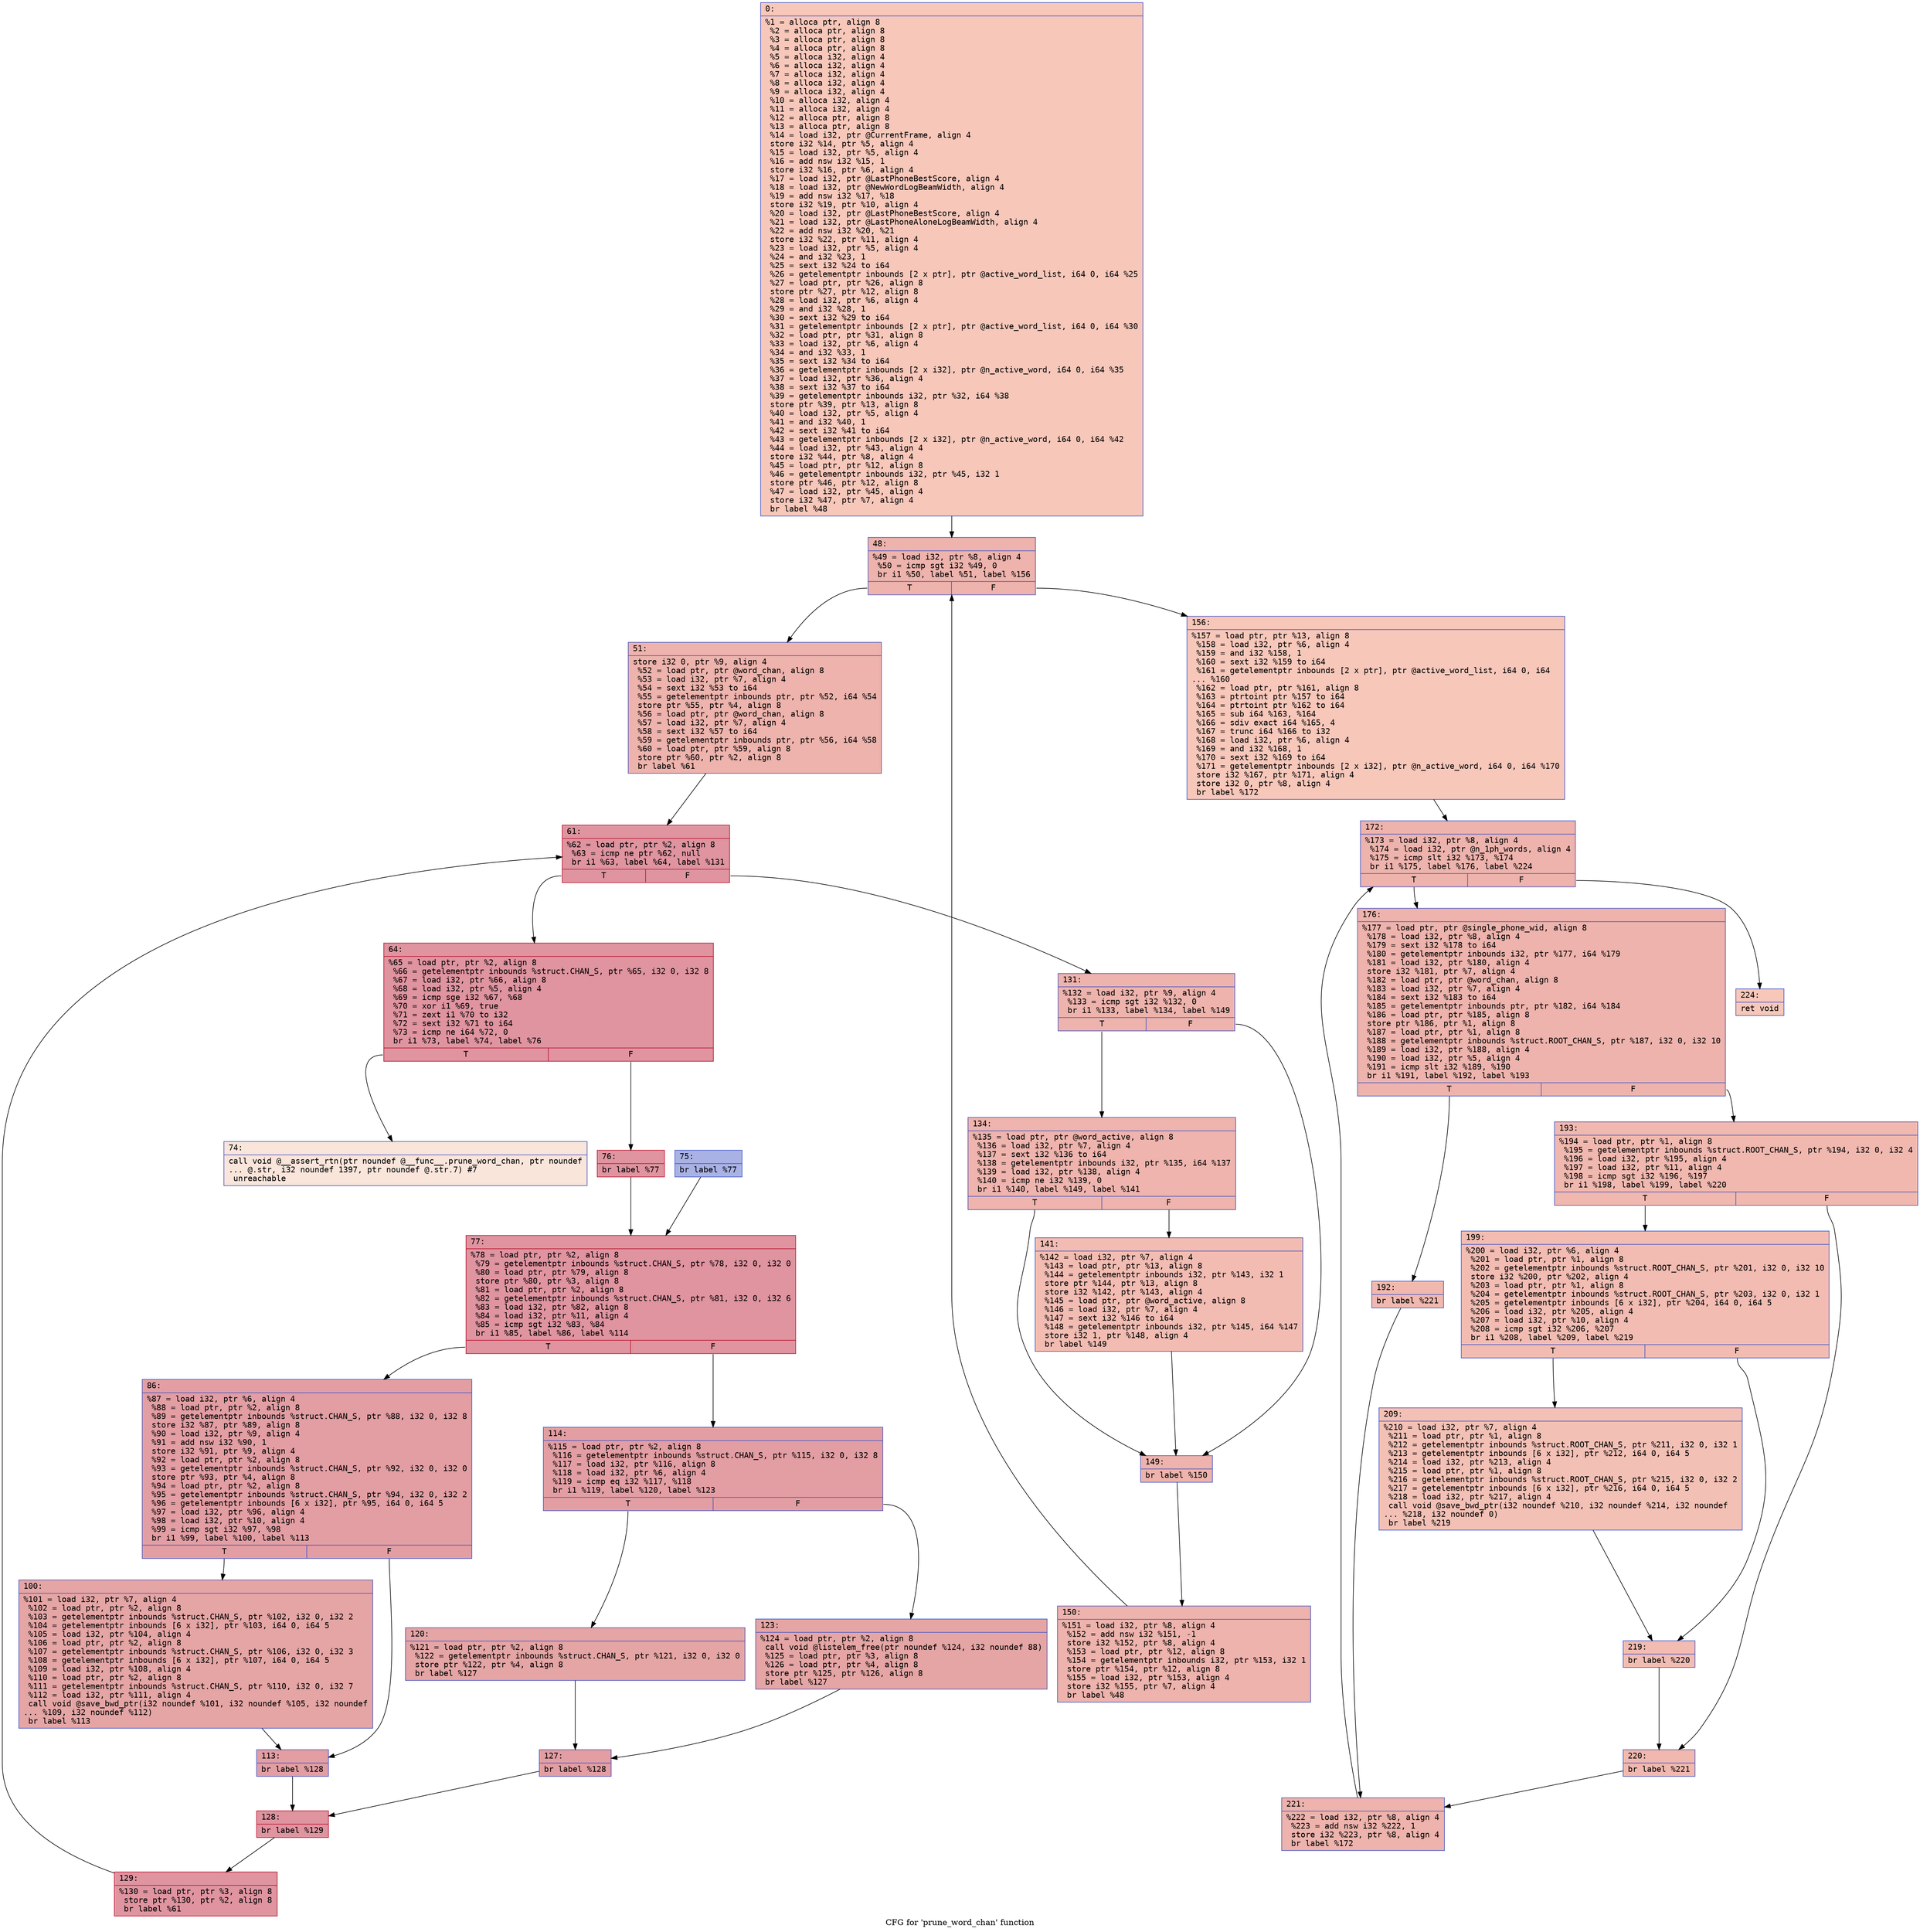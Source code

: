 digraph "CFG for 'prune_word_chan' function" {
	label="CFG for 'prune_word_chan' function";

	Node0x600002036990 [shape=record,color="#3d50c3ff", style=filled, fillcolor="#ec7f6370" fontname="Courier",label="{0:\l|  %1 = alloca ptr, align 8\l  %2 = alloca ptr, align 8\l  %3 = alloca ptr, align 8\l  %4 = alloca ptr, align 8\l  %5 = alloca i32, align 4\l  %6 = alloca i32, align 4\l  %7 = alloca i32, align 4\l  %8 = alloca i32, align 4\l  %9 = alloca i32, align 4\l  %10 = alloca i32, align 4\l  %11 = alloca i32, align 4\l  %12 = alloca ptr, align 8\l  %13 = alloca ptr, align 8\l  %14 = load i32, ptr @CurrentFrame, align 4\l  store i32 %14, ptr %5, align 4\l  %15 = load i32, ptr %5, align 4\l  %16 = add nsw i32 %15, 1\l  store i32 %16, ptr %6, align 4\l  %17 = load i32, ptr @LastPhoneBestScore, align 4\l  %18 = load i32, ptr @NewWordLogBeamWidth, align 4\l  %19 = add nsw i32 %17, %18\l  store i32 %19, ptr %10, align 4\l  %20 = load i32, ptr @LastPhoneBestScore, align 4\l  %21 = load i32, ptr @LastPhoneAloneLogBeamWidth, align 4\l  %22 = add nsw i32 %20, %21\l  store i32 %22, ptr %11, align 4\l  %23 = load i32, ptr %5, align 4\l  %24 = and i32 %23, 1\l  %25 = sext i32 %24 to i64\l  %26 = getelementptr inbounds [2 x ptr], ptr @active_word_list, i64 0, i64 %25\l  %27 = load ptr, ptr %26, align 8\l  store ptr %27, ptr %12, align 8\l  %28 = load i32, ptr %6, align 4\l  %29 = and i32 %28, 1\l  %30 = sext i32 %29 to i64\l  %31 = getelementptr inbounds [2 x ptr], ptr @active_word_list, i64 0, i64 %30\l  %32 = load ptr, ptr %31, align 8\l  %33 = load i32, ptr %6, align 4\l  %34 = and i32 %33, 1\l  %35 = sext i32 %34 to i64\l  %36 = getelementptr inbounds [2 x i32], ptr @n_active_word, i64 0, i64 %35\l  %37 = load i32, ptr %36, align 4\l  %38 = sext i32 %37 to i64\l  %39 = getelementptr inbounds i32, ptr %32, i64 %38\l  store ptr %39, ptr %13, align 8\l  %40 = load i32, ptr %5, align 4\l  %41 = and i32 %40, 1\l  %42 = sext i32 %41 to i64\l  %43 = getelementptr inbounds [2 x i32], ptr @n_active_word, i64 0, i64 %42\l  %44 = load i32, ptr %43, align 4\l  store i32 %44, ptr %8, align 4\l  %45 = load ptr, ptr %12, align 8\l  %46 = getelementptr inbounds i32, ptr %45, i32 1\l  store ptr %46, ptr %12, align 8\l  %47 = load i32, ptr %45, align 4\l  store i32 %47, ptr %7, align 4\l  br label %48\l}"];
	Node0x600002036990 -> Node0x6000020369e0[tooltip="0 -> 48\nProbability 100.00%" ];
	Node0x6000020369e0 [shape=record,color="#3d50c3ff", style=filled, fillcolor="#d6524470" fontname="Courier",label="{48:\l|  %49 = load i32, ptr %8, align 4\l  %50 = icmp sgt i32 %49, 0\l  br i1 %50, label %51, label %156\l|{<s0>T|<s1>F}}"];
	Node0x6000020369e0:s0 -> Node0x600002036a30[tooltip="48 -> 51\nProbability 96.88%" ];
	Node0x6000020369e0:s1 -> Node0x6000020370c0[tooltip="48 -> 156\nProbability 3.12%" ];
	Node0x600002036a30 [shape=record,color="#3d50c3ff", style=filled, fillcolor="#d6524470" fontname="Courier",label="{51:\l|  store i32 0, ptr %9, align 4\l  %52 = load ptr, ptr @word_chan, align 8\l  %53 = load i32, ptr %7, align 4\l  %54 = sext i32 %53 to i64\l  %55 = getelementptr inbounds ptr, ptr %52, i64 %54\l  store ptr %55, ptr %4, align 8\l  %56 = load ptr, ptr @word_chan, align 8\l  %57 = load i32, ptr %7, align 4\l  %58 = sext i32 %57 to i64\l  %59 = getelementptr inbounds ptr, ptr %56, i64 %58\l  %60 = load ptr, ptr %59, align 8\l  store ptr %60, ptr %2, align 8\l  br label %61\l}"];
	Node0x600002036a30 -> Node0x600002036a80[tooltip="51 -> 61\nProbability 100.00%" ];
	Node0x600002036a80 [shape=record,color="#b70d28ff", style=filled, fillcolor="#b70d2870" fontname="Courier",label="{61:\l|  %62 = load ptr, ptr %2, align 8\l  %63 = icmp ne ptr %62, null\l  br i1 %63, label %64, label %131\l|{<s0>T|<s1>F}}"];
	Node0x600002036a80:s0 -> Node0x600002036ad0[tooltip="61 -> 64\nProbability 96.88%" ];
	Node0x600002036a80:s1 -> Node0x600002036f30[tooltip="61 -> 131\nProbability 3.12%" ];
	Node0x600002036ad0 [shape=record,color="#b70d28ff", style=filled, fillcolor="#b70d2870" fontname="Courier",label="{64:\l|  %65 = load ptr, ptr %2, align 8\l  %66 = getelementptr inbounds %struct.CHAN_S, ptr %65, i32 0, i32 8\l  %67 = load i32, ptr %66, align 8\l  %68 = load i32, ptr %5, align 4\l  %69 = icmp sge i32 %67, %68\l  %70 = xor i1 %69, true\l  %71 = zext i1 %70 to i32\l  %72 = sext i32 %71 to i64\l  %73 = icmp ne i64 %72, 0\l  br i1 %73, label %74, label %76\l|{<s0>T|<s1>F}}"];
	Node0x600002036ad0:s0 -> Node0x600002036b20[tooltip="64 -> 74\nProbability 0.00%" ];
	Node0x600002036ad0:s1 -> Node0x600002036bc0[tooltip="64 -> 76\nProbability 100.00%" ];
	Node0x600002036b20 [shape=record,color="#3d50c3ff", style=filled, fillcolor="#f4c5ad70" fontname="Courier",label="{74:\l|  call void @__assert_rtn(ptr noundef @__func__.prune_word_chan, ptr noundef\l... @.str, i32 noundef 1397, ptr noundef @.str.7) #7\l  unreachable\l}"];
	Node0x600002036b70 [shape=record,color="#3d50c3ff", style=filled, fillcolor="#3d50c370" fontname="Courier",label="{75:\l|  br label %77\l}"];
	Node0x600002036b70 -> Node0x600002036c10[tooltip="75 -> 77\nProbability 100.00%" ];
	Node0x600002036bc0 [shape=record,color="#b70d28ff", style=filled, fillcolor="#b70d2870" fontname="Courier",label="{76:\l|  br label %77\l}"];
	Node0x600002036bc0 -> Node0x600002036c10[tooltip="76 -> 77\nProbability 100.00%" ];
	Node0x600002036c10 [shape=record,color="#b70d28ff", style=filled, fillcolor="#b70d2870" fontname="Courier",label="{77:\l|  %78 = load ptr, ptr %2, align 8\l  %79 = getelementptr inbounds %struct.CHAN_S, ptr %78, i32 0, i32 0\l  %80 = load ptr, ptr %79, align 8\l  store ptr %80, ptr %3, align 8\l  %81 = load ptr, ptr %2, align 8\l  %82 = getelementptr inbounds %struct.CHAN_S, ptr %81, i32 0, i32 6\l  %83 = load i32, ptr %82, align 8\l  %84 = load i32, ptr %11, align 4\l  %85 = icmp sgt i32 %83, %84\l  br i1 %85, label %86, label %114\l|{<s0>T|<s1>F}}"];
	Node0x600002036c10:s0 -> Node0x600002036c60[tooltip="77 -> 86\nProbability 50.00%" ];
	Node0x600002036c10:s1 -> Node0x600002036d50[tooltip="77 -> 114\nProbability 50.00%" ];
	Node0x600002036c60 [shape=record,color="#3d50c3ff", style=filled, fillcolor="#be242e70" fontname="Courier",label="{86:\l|  %87 = load i32, ptr %6, align 4\l  %88 = load ptr, ptr %2, align 8\l  %89 = getelementptr inbounds %struct.CHAN_S, ptr %88, i32 0, i32 8\l  store i32 %87, ptr %89, align 8\l  %90 = load i32, ptr %9, align 4\l  %91 = add nsw i32 %90, 1\l  store i32 %91, ptr %9, align 4\l  %92 = load ptr, ptr %2, align 8\l  %93 = getelementptr inbounds %struct.CHAN_S, ptr %92, i32 0, i32 0\l  store ptr %93, ptr %4, align 8\l  %94 = load ptr, ptr %2, align 8\l  %95 = getelementptr inbounds %struct.CHAN_S, ptr %94, i32 0, i32 2\l  %96 = getelementptr inbounds [6 x i32], ptr %95, i64 0, i64 5\l  %97 = load i32, ptr %96, align 4\l  %98 = load i32, ptr %10, align 4\l  %99 = icmp sgt i32 %97, %98\l  br i1 %99, label %100, label %113\l|{<s0>T|<s1>F}}"];
	Node0x600002036c60:s0 -> Node0x600002036cb0[tooltip="86 -> 100\nProbability 50.00%" ];
	Node0x600002036c60:s1 -> Node0x600002036d00[tooltip="86 -> 113\nProbability 50.00%" ];
	Node0x600002036cb0 [shape=record,color="#3d50c3ff", style=filled, fillcolor="#c5333470" fontname="Courier",label="{100:\l|  %101 = load i32, ptr %7, align 4\l  %102 = load ptr, ptr %2, align 8\l  %103 = getelementptr inbounds %struct.CHAN_S, ptr %102, i32 0, i32 2\l  %104 = getelementptr inbounds [6 x i32], ptr %103, i64 0, i64 5\l  %105 = load i32, ptr %104, align 4\l  %106 = load ptr, ptr %2, align 8\l  %107 = getelementptr inbounds %struct.CHAN_S, ptr %106, i32 0, i32 3\l  %108 = getelementptr inbounds [6 x i32], ptr %107, i64 0, i64 5\l  %109 = load i32, ptr %108, align 4\l  %110 = load ptr, ptr %2, align 8\l  %111 = getelementptr inbounds %struct.CHAN_S, ptr %110, i32 0, i32 7\l  %112 = load i32, ptr %111, align 4\l  call void @save_bwd_ptr(i32 noundef %101, i32 noundef %105, i32 noundef\l... %109, i32 noundef %112)\l  br label %113\l}"];
	Node0x600002036cb0 -> Node0x600002036d00[tooltip="100 -> 113\nProbability 100.00%" ];
	Node0x600002036d00 [shape=record,color="#3d50c3ff", style=filled, fillcolor="#be242e70" fontname="Courier",label="{113:\l|  br label %128\l}"];
	Node0x600002036d00 -> Node0x600002036e90[tooltip="113 -> 128\nProbability 100.00%" ];
	Node0x600002036d50 [shape=record,color="#3d50c3ff", style=filled, fillcolor="#be242e70" fontname="Courier",label="{114:\l|  %115 = load ptr, ptr %2, align 8\l  %116 = getelementptr inbounds %struct.CHAN_S, ptr %115, i32 0, i32 8\l  %117 = load i32, ptr %116, align 8\l  %118 = load i32, ptr %6, align 4\l  %119 = icmp eq i32 %117, %118\l  br i1 %119, label %120, label %123\l|{<s0>T|<s1>F}}"];
	Node0x600002036d50:s0 -> Node0x600002036da0[tooltip="114 -> 120\nProbability 50.00%" ];
	Node0x600002036d50:s1 -> Node0x600002036df0[tooltip="114 -> 123\nProbability 50.00%" ];
	Node0x600002036da0 [shape=record,color="#3d50c3ff", style=filled, fillcolor="#c5333470" fontname="Courier",label="{120:\l|  %121 = load ptr, ptr %2, align 8\l  %122 = getelementptr inbounds %struct.CHAN_S, ptr %121, i32 0, i32 0\l  store ptr %122, ptr %4, align 8\l  br label %127\l}"];
	Node0x600002036da0 -> Node0x600002036e40[tooltip="120 -> 127\nProbability 100.00%" ];
	Node0x600002036df0 [shape=record,color="#3d50c3ff", style=filled, fillcolor="#c5333470" fontname="Courier",label="{123:\l|  %124 = load ptr, ptr %2, align 8\l  call void @listelem_free(ptr noundef %124, i32 noundef 88)\l  %125 = load ptr, ptr %3, align 8\l  %126 = load ptr, ptr %4, align 8\l  store ptr %125, ptr %126, align 8\l  br label %127\l}"];
	Node0x600002036df0 -> Node0x600002036e40[tooltip="123 -> 127\nProbability 100.00%" ];
	Node0x600002036e40 [shape=record,color="#3d50c3ff", style=filled, fillcolor="#be242e70" fontname="Courier",label="{127:\l|  br label %128\l}"];
	Node0x600002036e40 -> Node0x600002036e90[tooltip="127 -> 128\nProbability 100.00%" ];
	Node0x600002036e90 [shape=record,color="#b70d28ff", style=filled, fillcolor="#b70d2870" fontname="Courier",label="{128:\l|  br label %129\l}"];
	Node0x600002036e90 -> Node0x600002036ee0[tooltip="128 -> 129\nProbability 100.00%" ];
	Node0x600002036ee0 [shape=record,color="#b70d28ff", style=filled, fillcolor="#b70d2870" fontname="Courier",label="{129:\l|  %130 = load ptr, ptr %3, align 8\l  store ptr %130, ptr %2, align 8\l  br label %61\l}"];
	Node0x600002036ee0 -> Node0x600002036a80[tooltip="129 -> 61\nProbability 100.00%" ];
	Node0x600002036f30 [shape=record,color="#3d50c3ff", style=filled, fillcolor="#d6524470" fontname="Courier",label="{131:\l|  %132 = load i32, ptr %9, align 4\l  %133 = icmp sgt i32 %132, 0\l  br i1 %133, label %134, label %149\l|{<s0>T|<s1>F}}"];
	Node0x600002036f30:s0 -> Node0x600002036f80[tooltip="131 -> 134\nProbability 62.50%" ];
	Node0x600002036f30:s1 -> Node0x600002037020[tooltip="131 -> 149\nProbability 37.50%" ];
	Node0x600002036f80 [shape=record,color="#3d50c3ff", style=filled, fillcolor="#d8564670" fontname="Courier",label="{134:\l|  %135 = load ptr, ptr @word_active, align 8\l  %136 = load i32, ptr %7, align 4\l  %137 = sext i32 %136 to i64\l  %138 = getelementptr inbounds i32, ptr %135, i64 %137\l  %139 = load i32, ptr %138, align 4\l  %140 = icmp ne i32 %139, 0\l  br i1 %140, label %149, label %141\l|{<s0>T|<s1>F}}"];
	Node0x600002036f80:s0 -> Node0x600002037020[tooltip="134 -> 149\nProbability 62.50%" ];
	Node0x600002036f80:s1 -> Node0x600002036fd0[tooltip="134 -> 141\nProbability 37.50%" ];
	Node0x600002036fd0 [shape=record,color="#3d50c3ff", style=filled, fillcolor="#e1675170" fontname="Courier",label="{141:\l|  %142 = load i32, ptr %7, align 4\l  %143 = load ptr, ptr %13, align 8\l  %144 = getelementptr inbounds i32, ptr %143, i32 1\l  store ptr %144, ptr %13, align 8\l  store i32 %142, ptr %143, align 4\l  %145 = load ptr, ptr @word_active, align 8\l  %146 = load i32, ptr %7, align 4\l  %147 = sext i32 %146 to i64\l  %148 = getelementptr inbounds i32, ptr %145, i64 %147\l  store i32 1, ptr %148, align 4\l  br label %149\l}"];
	Node0x600002036fd0 -> Node0x600002037020[tooltip="141 -> 149\nProbability 100.00%" ];
	Node0x600002037020 [shape=record,color="#3d50c3ff", style=filled, fillcolor="#d6524470" fontname="Courier",label="{149:\l|  br label %150\l}"];
	Node0x600002037020 -> Node0x600002037070[tooltip="149 -> 150\nProbability 100.00%" ];
	Node0x600002037070 [shape=record,color="#3d50c3ff", style=filled, fillcolor="#d6524470" fontname="Courier",label="{150:\l|  %151 = load i32, ptr %8, align 4\l  %152 = add nsw i32 %151, -1\l  store i32 %152, ptr %8, align 4\l  %153 = load ptr, ptr %12, align 8\l  %154 = getelementptr inbounds i32, ptr %153, i32 1\l  store ptr %154, ptr %12, align 8\l  %155 = load i32, ptr %153, align 4\l  store i32 %155, ptr %7, align 4\l  br label %48\l}"];
	Node0x600002037070 -> Node0x6000020369e0[tooltip="150 -> 48\nProbability 100.00%" ];
	Node0x6000020370c0 [shape=record,color="#3d50c3ff", style=filled, fillcolor="#ec7f6370" fontname="Courier",label="{156:\l|  %157 = load ptr, ptr %13, align 8\l  %158 = load i32, ptr %6, align 4\l  %159 = and i32 %158, 1\l  %160 = sext i32 %159 to i64\l  %161 = getelementptr inbounds [2 x ptr], ptr @active_word_list, i64 0, i64\l... %160\l  %162 = load ptr, ptr %161, align 8\l  %163 = ptrtoint ptr %157 to i64\l  %164 = ptrtoint ptr %162 to i64\l  %165 = sub i64 %163, %164\l  %166 = sdiv exact i64 %165, 4\l  %167 = trunc i64 %166 to i32\l  %168 = load i32, ptr %6, align 4\l  %169 = and i32 %168, 1\l  %170 = sext i32 %169 to i64\l  %171 = getelementptr inbounds [2 x i32], ptr @n_active_word, i64 0, i64 %170\l  store i32 %167, ptr %171, align 4\l  store i32 0, ptr %8, align 4\l  br label %172\l}"];
	Node0x6000020370c0 -> Node0x600002037110[tooltip="156 -> 172\nProbability 100.00%" ];
	Node0x600002037110 [shape=record,color="#3d50c3ff", style=filled, fillcolor="#d6524470" fontname="Courier",label="{172:\l|  %173 = load i32, ptr %8, align 4\l  %174 = load i32, ptr @n_1ph_words, align 4\l  %175 = icmp slt i32 %173, %174\l  br i1 %175, label %176, label %224\l|{<s0>T|<s1>F}}"];
	Node0x600002037110:s0 -> Node0x600002037160[tooltip="172 -> 176\nProbability 96.88%" ];
	Node0x600002037110:s1 -> Node0x6000020373e0[tooltip="172 -> 224\nProbability 3.12%" ];
	Node0x600002037160 [shape=record,color="#3d50c3ff", style=filled, fillcolor="#d6524470" fontname="Courier",label="{176:\l|  %177 = load ptr, ptr @single_phone_wid, align 8\l  %178 = load i32, ptr %8, align 4\l  %179 = sext i32 %178 to i64\l  %180 = getelementptr inbounds i32, ptr %177, i64 %179\l  %181 = load i32, ptr %180, align 4\l  store i32 %181, ptr %7, align 4\l  %182 = load ptr, ptr @word_chan, align 8\l  %183 = load i32, ptr %7, align 4\l  %184 = sext i32 %183 to i64\l  %185 = getelementptr inbounds ptr, ptr %182, i64 %184\l  %186 = load ptr, ptr %185, align 8\l  store ptr %186, ptr %1, align 8\l  %187 = load ptr, ptr %1, align 8\l  %188 = getelementptr inbounds %struct.ROOT_CHAN_S, ptr %187, i32 0, i32 10\l  %189 = load i32, ptr %188, align 4\l  %190 = load i32, ptr %5, align 4\l  %191 = icmp slt i32 %189, %190\l  br i1 %191, label %192, label %193\l|{<s0>T|<s1>F}}"];
	Node0x600002037160:s0 -> Node0x6000020371b0[tooltip="176 -> 192\nProbability 50.00%" ];
	Node0x600002037160:s1 -> Node0x600002037200[tooltip="176 -> 193\nProbability 50.00%" ];
	Node0x6000020371b0 [shape=record,color="#3d50c3ff", style=filled, fillcolor="#dc5d4a70" fontname="Courier",label="{192:\l|  br label %221\l}"];
	Node0x6000020371b0 -> Node0x600002037390[tooltip="192 -> 221\nProbability 100.00%" ];
	Node0x600002037200 [shape=record,color="#3d50c3ff", style=filled, fillcolor="#dc5d4a70" fontname="Courier",label="{193:\l|  %194 = load ptr, ptr %1, align 8\l  %195 = getelementptr inbounds %struct.ROOT_CHAN_S, ptr %194, i32 0, i32 4\l  %196 = load i32, ptr %195, align 4\l  %197 = load i32, ptr %11, align 4\l  %198 = icmp sgt i32 %196, %197\l  br i1 %198, label %199, label %220\l|{<s0>T|<s1>F}}"];
	Node0x600002037200:s0 -> Node0x600002037250[tooltip="193 -> 199\nProbability 50.00%" ];
	Node0x600002037200:s1 -> Node0x600002037340[tooltip="193 -> 220\nProbability 50.00%" ];
	Node0x600002037250 [shape=record,color="#3d50c3ff", style=filled, fillcolor="#e1675170" fontname="Courier",label="{199:\l|  %200 = load i32, ptr %6, align 4\l  %201 = load ptr, ptr %1, align 8\l  %202 = getelementptr inbounds %struct.ROOT_CHAN_S, ptr %201, i32 0, i32 10\l  store i32 %200, ptr %202, align 4\l  %203 = load ptr, ptr %1, align 8\l  %204 = getelementptr inbounds %struct.ROOT_CHAN_S, ptr %203, i32 0, i32 1\l  %205 = getelementptr inbounds [6 x i32], ptr %204, i64 0, i64 5\l  %206 = load i32, ptr %205, align 4\l  %207 = load i32, ptr %10, align 4\l  %208 = icmp sgt i32 %206, %207\l  br i1 %208, label %209, label %219\l|{<s0>T|<s1>F}}"];
	Node0x600002037250:s0 -> Node0x6000020372a0[tooltip="199 -> 209\nProbability 50.00%" ];
	Node0x600002037250:s1 -> Node0x6000020372f0[tooltip="199 -> 219\nProbability 50.00%" ];
	Node0x6000020372a0 [shape=record,color="#3d50c3ff", style=filled, fillcolor="#e5705870" fontname="Courier",label="{209:\l|  %210 = load i32, ptr %7, align 4\l  %211 = load ptr, ptr %1, align 8\l  %212 = getelementptr inbounds %struct.ROOT_CHAN_S, ptr %211, i32 0, i32 1\l  %213 = getelementptr inbounds [6 x i32], ptr %212, i64 0, i64 5\l  %214 = load i32, ptr %213, align 4\l  %215 = load ptr, ptr %1, align 8\l  %216 = getelementptr inbounds %struct.ROOT_CHAN_S, ptr %215, i32 0, i32 2\l  %217 = getelementptr inbounds [6 x i32], ptr %216, i64 0, i64 5\l  %218 = load i32, ptr %217, align 4\l  call void @save_bwd_ptr(i32 noundef %210, i32 noundef %214, i32 noundef\l... %218, i32 noundef 0)\l  br label %219\l}"];
	Node0x6000020372a0 -> Node0x6000020372f0[tooltip="209 -> 219\nProbability 100.00%" ];
	Node0x6000020372f0 [shape=record,color="#3d50c3ff", style=filled, fillcolor="#e1675170" fontname="Courier",label="{219:\l|  br label %220\l}"];
	Node0x6000020372f0 -> Node0x600002037340[tooltip="219 -> 220\nProbability 100.00%" ];
	Node0x600002037340 [shape=record,color="#3d50c3ff", style=filled, fillcolor="#dc5d4a70" fontname="Courier",label="{220:\l|  br label %221\l}"];
	Node0x600002037340 -> Node0x600002037390[tooltip="220 -> 221\nProbability 100.00%" ];
	Node0x600002037390 [shape=record,color="#3d50c3ff", style=filled, fillcolor="#d6524470" fontname="Courier",label="{221:\l|  %222 = load i32, ptr %8, align 4\l  %223 = add nsw i32 %222, 1\l  store i32 %223, ptr %8, align 4\l  br label %172\l}"];
	Node0x600002037390 -> Node0x600002037110[tooltip="221 -> 172\nProbability 100.00%" ];
	Node0x6000020373e0 [shape=record,color="#3d50c3ff", style=filled, fillcolor="#ec7f6370" fontname="Courier",label="{224:\l|  ret void\l}"];
}

